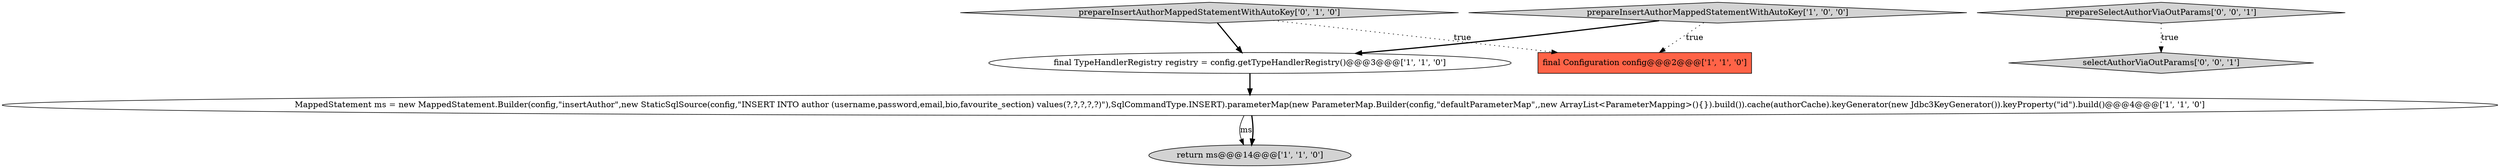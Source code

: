 digraph {
0 [style = filled, label = "MappedStatement ms = new MappedStatement.Builder(config,\"insertAuthor\",new StaticSqlSource(config,\"INSERT INTO author (username,password,email,bio,favourite_section) values(?,?,?,?,?)\"),SqlCommandType.INSERT).parameterMap(new ParameterMap.Builder(config,\"defaultParameterMap\",,new ArrayList<ParameterMapping>(){}).build()).cache(authorCache).keyGenerator(new Jdbc3KeyGenerator()).keyProperty(\"id\").build()@@@4@@@['1', '1', '0']", fillcolor = white, shape = ellipse image = "AAA0AAABBB1BBB"];
5 [style = filled, label = "prepareInsertAuthorMappedStatementWithAutoKey['0', '1', '0']", fillcolor = lightgray, shape = diamond image = "AAA0AAABBB2BBB"];
4 [style = filled, label = "final TypeHandlerRegistry registry = config.getTypeHandlerRegistry()@@@3@@@['1', '1', '0']", fillcolor = white, shape = ellipse image = "AAA0AAABBB1BBB"];
7 [style = filled, label = "prepareSelectAuthorViaOutParams['0', '0', '1']", fillcolor = lightgray, shape = diamond image = "AAA0AAABBB3BBB"];
3 [style = filled, label = "final Configuration config@@@2@@@['1', '1', '0']", fillcolor = tomato, shape = box image = "AAA0AAABBB1BBB"];
2 [style = filled, label = "prepareInsertAuthorMappedStatementWithAutoKey['1', '0', '0']", fillcolor = lightgray, shape = diamond image = "AAA0AAABBB1BBB"];
1 [style = filled, label = "return ms@@@14@@@['1', '1', '0']", fillcolor = lightgray, shape = ellipse image = "AAA0AAABBB1BBB"];
6 [style = filled, label = "selectAuthorViaOutParams['0', '0', '1']", fillcolor = lightgray, shape = diamond image = "AAA0AAABBB3BBB"];
0->1 [style = solid, label="ms"];
5->4 [style = bold, label=""];
2->3 [style = dotted, label="true"];
2->4 [style = bold, label=""];
0->1 [style = bold, label=""];
4->0 [style = bold, label=""];
5->3 [style = dotted, label="true"];
7->6 [style = dotted, label="true"];
}
